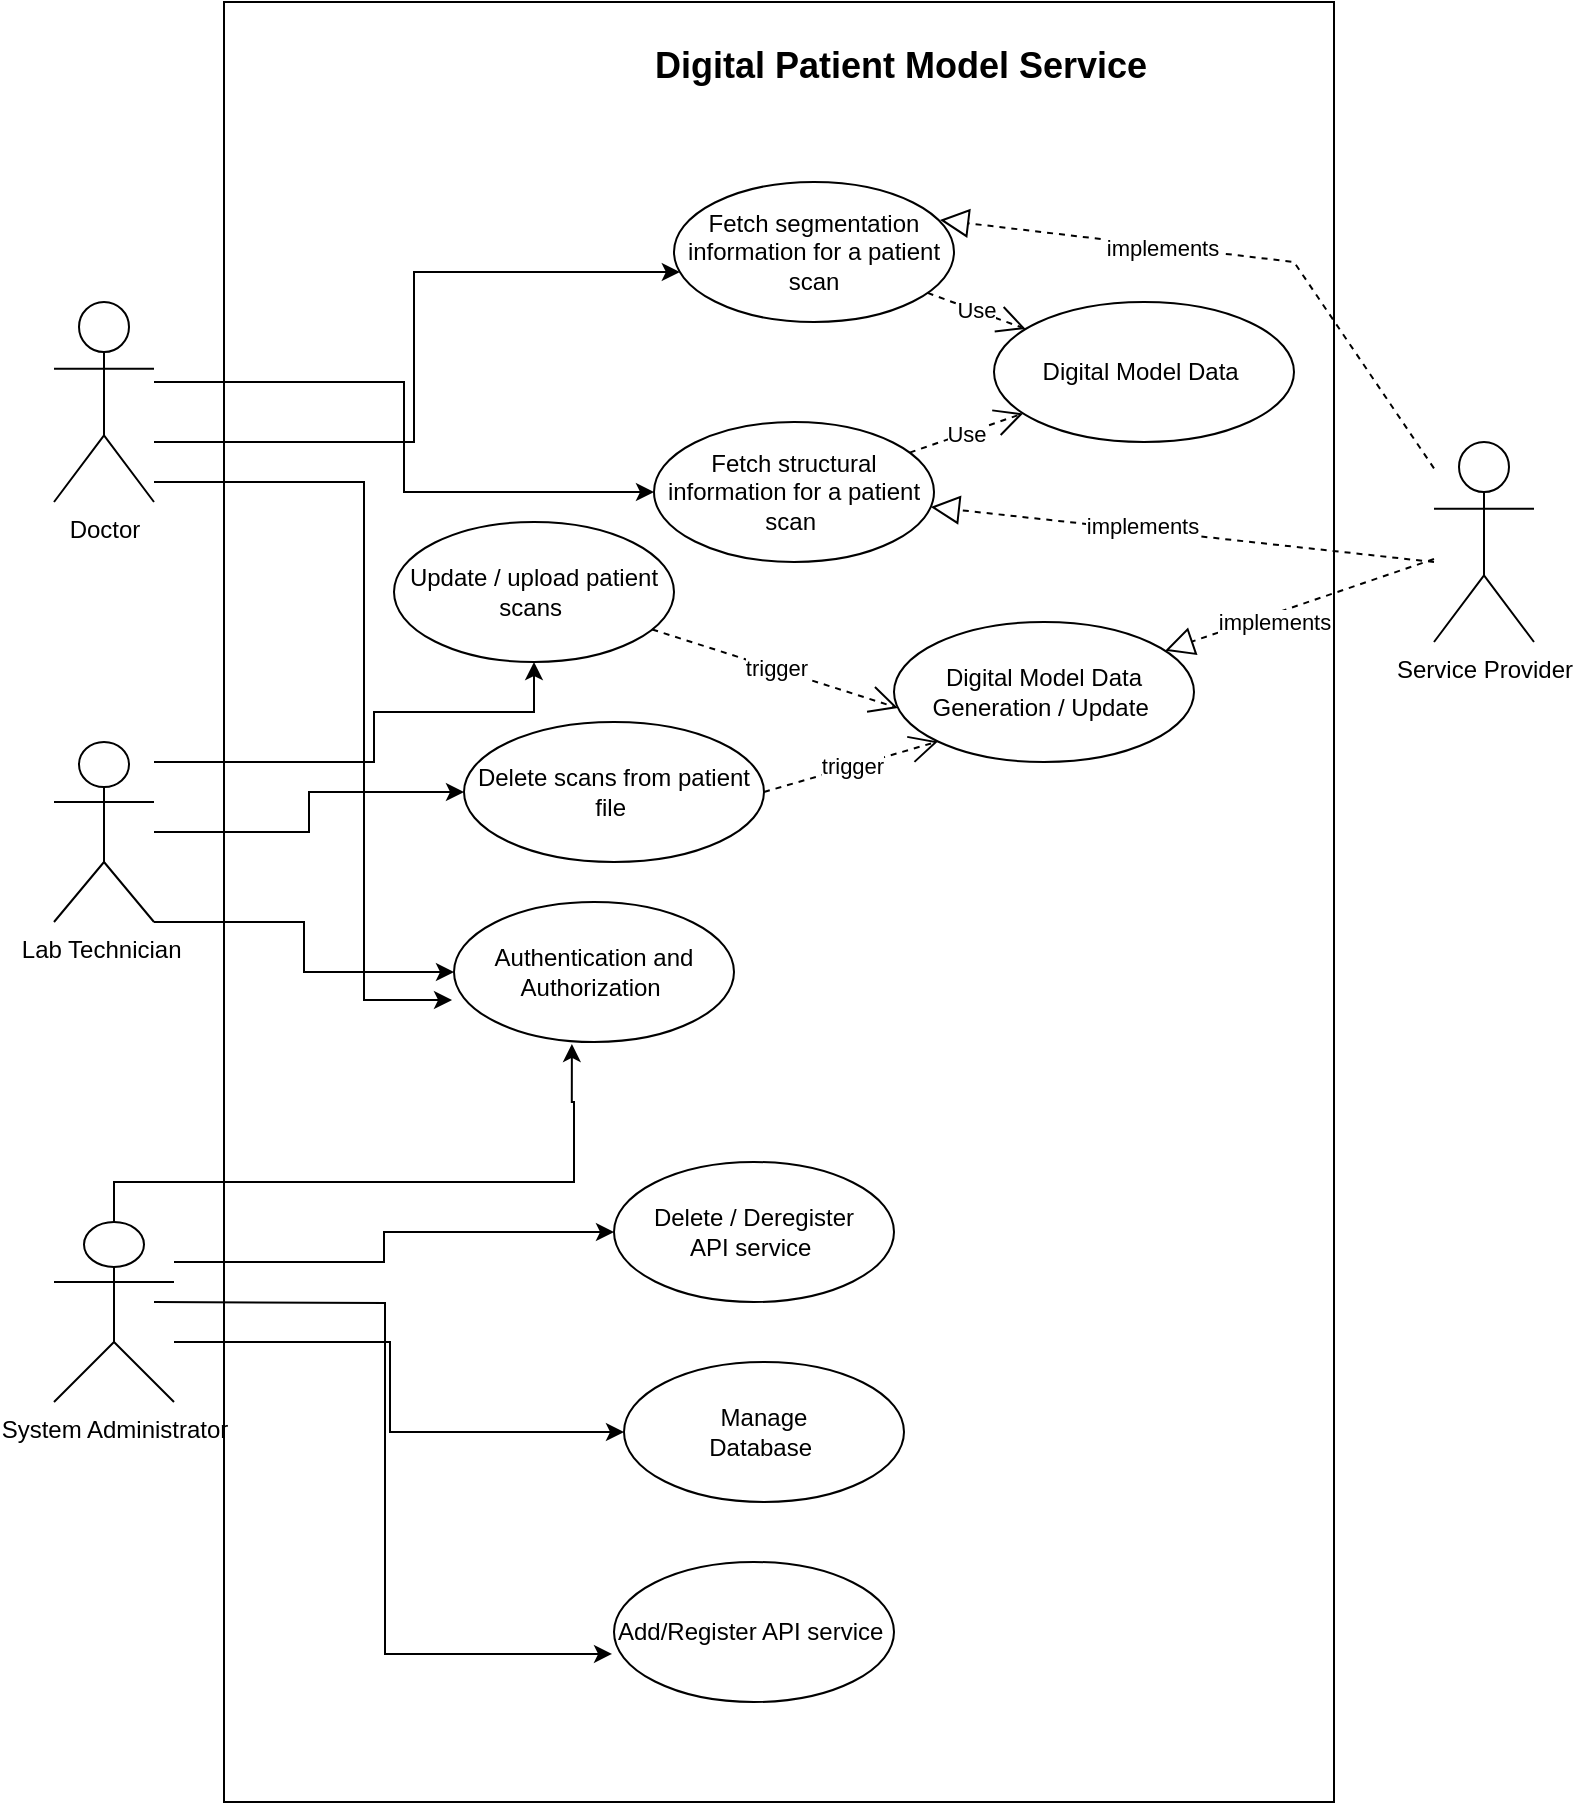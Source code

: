 <mxfile version="21.1.8" type="github">
  <diagram name="Page-1" id="073-A5HoCjjV2lGI__am">
    <mxGraphModel dx="2314" dy="1116" grid="1" gridSize="10" guides="1" tooltips="1" connect="1" arrows="1" fold="1" page="1" pageScale="1" pageWidth="850" pageHeight="1100" math="0" shadow="0">
      <root>
        <mxCell id="0" />
        <mxCell id="1" parent="0" />
        <mxCell id="Dz097fD4-B_uXPN6w9cI-42" value="" style="rounded=0;whiteSpace=wrap;html=1;" vertex="1" parent="1">
          <mxGeometry x="155" y="100" width="555" height="900" as="geometry" />
        </mxCell>
        <mxCell id="Dz097fD4-B_uXPN6w9cI-14" style="edgeStyle=orthogonalEdgeStyle;rounded=0;orthogonalLoop=1;jettySize=auto;html=1;" edge="1" parent="1" source="Dz097fD4-B_uXPN6w9cI-1" target="Dz097fD4-B_uXPN6w9cI-13">
          <mxGeometry relative="1" as="geometry">
            <mxPoint x="340" y="220" as="targetPoint" />
            <Array as="points">
              <mxPoint x="250" y="320" />
              <mxPoint x="250" y="235" />
            </Array>
          </mxGeometry>
        </mxCell>
        <mxCell id="Dz097fD4-B_uXPN6w9cI-15" style="edgeStyle=orthogonalEdgeStyle;rounded=0;orthogonalLoop=1;jettySize=auto;html=1;entryX=0;entryY=0.5;entryDx=0;entryDy=0;" edge="1" parent="1" source="Dz097fD4-B_uXPN6w9cI-1" target="Dz097fD4-B_uXPN6w9cI-12">
          <mxGeometry relative="1" as="geometry">
            <mxPoint x="320" y="350" as="targetPoint" />
            <Array as="points">
              <mxPoint x="245" y="290" />
              <mxPoint x="245" y="345" />
            </Array>
          </mxGeometry>
        </mxCell>
        <mxCell id="Dz097fD4-B_uXPN6w9cI-24" style="edgeStyle=orthogonalEdgeStyle;rounded=0;orthogonalLoop=1;jettySize=auto;html=1;entryX=-0.007;entryY=0.7;entryDx=0;entryDy=0;entryPerimeter=0;" edge="1" parent="1" source="Dz097fD4-B_uXPN6w9cI-1" target="Dz097fD4-B_uXPN6w9cI-23">
          <mxGeometry relative="1" as="geometry">
            <Array as="points">
              <mxPoint x="225" y="340" />
              <mxPoint x="225" y="599" />
            </Array>
          </mxGeometry>
        </mxCell>
        <mxCell id="Dz097fD4-B_uXPN6w9cI-1" value="Doctor" style="shape=umlActor;verticalLabelPosition=bottom;verticalAlign=top;html=1;" vertex="1" parent="1">
          <mxGeometry x="70" y="250" width="50" height="100" as="geometry" />
        </mxCell>
        <mxCell id="Dz097fD4-B_uXPN6w9cI-10" style="edgeStyle=orthogonalEdgeStyle;rounded=0;orthogonalLoop=1;jettySize=auto;html=1;" edge="1" parent="1" source="Dz097fD4-B_uXPN6w9cI-4" target="Dz097fD4-B_uXPN6w9cI-9">
          <mxGeometry relative="1" as="geometry" />
        </mxCell>
        <mxCell id="Dz097fD4-B_uXPN6w9cI-11" style="edgeStyle=orthogonalEdgeStyle;rounded=0;orthogonalLoop=1;jettySize=auto;html=1;" edge="1" parent="1" source="Dz097fD4-B_uXPN6w9cI-4" target="Dz097fD4-B_uXPN6w9cI-8">
          <mxGeometry relative="1" as="geometry">
            <Array as="points">
              <mxPoint x="230" y="480" />
              <mxPoint x="230" y="455" />
              <mxPoint x="310" y="455" />
            </Array>
          </mxGeometry>
        </mxCell>
        <mxCell id="Dz097fD4-B_uXPN6w9cI-32" style="edgeStyle=orthogonalEdgeStyle;rounded=0;orthogonalLoop=1;jettySize=auto;html=1;" edge="1" parent="1" source="Dz097fD4-B_uXPN6w9cI-4" target="Dz097fD4-B_uXPN6w9cI-23">
          <mxGeometry relative="1" as="geometry">
            <Array as="points">
              <mxPoint x="195" y="560" />
              <mxPoint x="195" y="585" />
            </Array>
          </mxGeometry>
        </mxCell>
        <mxCell id="Dz097fD4-B_uXPN6w9cI-4" value="Lab Technician&amp;nbsp;" style="shape=umlActor;verticalLabelPosition=bottom;verticalAlign=top;html=1;" vertex="1" parent="1">
          <mxGeometry x="70" y="470" width="50" height="90" as="geometry" />
        </mxCell>
        <mxCell id="Dz097fD4-B_uXPN6w9cI-20" style="edgeStyle=orthogonalEdgeStyle;rounded=0;orthogonalLoop=1;jettySize=auto;html=1;entryX=-0.007;entryY=0.657;entryDx=0;entryDy=0;entryPerimeter=0;" edge="1" parent="1" target="Dz097fD4-B_uXPN6w9cI-16">
          <mxGeometry relative="1" as="geometry">
            <mxPoint x="120" y="750" as="sourcePoint" />
          </mxGeometry>
        </mxCell>
        <mxCell id="Dz097fD4-B_uXPN6w9cI-21" style="edgeStyle=orthogonalEdgeStyle;rounded=0;orthogonalLoop=1;jettySize=auto;html=1;" edge="1" parent="1" source="Dz097fD4-B_uXPN6w9cI-7" target="Dz097fD4-B_uXPN6w9cI-19">
          <mxGeometry relative="1" as="geometry">
            <Array as="points">
              <mxPoint x="235" y="730" />
              <mxPoint x="235" y="715" />
            </Array>
          </mxGeometry>
        </mxCell>
        <mxCell id="Dz097fD4-B_uXPN6w9cI-22" style="edgeStyle=orthogonalEdgeStyle;rounded=0;orthogonalLoop=1;jettySize=auto;html=1;entryX=0;entryY=0.5;entryDx=0;entryDy=0;" edge="1" parent="1" source="Dz097fD4-B_uXPN6w9cI-7" target="Dz097fD4-B_uXPN6w9cI-18">
          <mxGeometry relative="1" as="geometry">
            <Array as="points">
              <mxPoint x="238" y="770" />
              <mxPoint x="238" y="815" />
            </Array>
          </mxGeometry>
        </mxCell>
        <mxCell id="Dz097fD4-B_uXPN6w9cI-26" style="edgeStyle=orthogonalEdgeStyle;rounded=0;orthogonalLoop=1;jettySize=auto;html=1;entryX=0.421;entryY=1.014;entryDx=0;entryDy=0;entryPerimeter=0;" edge="1" parent="1" source="Dz097fD4-B_uXPN6w9cI-7" target="Dz097fD4-B_uXPN6w9cI-23">
          <mxGeometry relative="1" as="geometry">
            <Array as="points">
              <mxPoint x="100" y="690" />
              <mxPoint x="330" y="690" />
              <mxPoint x="330" y="650" />
              <mxPoint x="329" y="650" />
            </Array>
          </mxGeometry>
        </mxCell>
        <mxCell id="Dz097fD4-B_uXPN6w9cI-7" value="System Administrator" style="shape=umlActor;verticalLabelPosition=bottom;verticalAlign=top;html=1;" vertex="1" parent="1">
          <mxGeometry x="70" y="710" width="60" height="90" as="geometry" />
        </mxCell>
        <mxCell id="Dz097fD4-B_uXPN6w9cI-8" value="Update / upload patient scans&amp;nbsp;" style="ellipse;whiteSpace=wrap;html=1;" vertex="1" parent="1">
          <mxGeometry x="240" y="360" width="140" height="70" as="geometry" />
        </mxCell>
        <mxCell id="Dz097fD4-B_uXPN6w9cI-9" value="Delete scans from patient file&amp;nbsp;" style="ellipse;whiteSpace=wrap;html=1;" vertex="1" parent="1">
          <mxGeometry x="275" y="460" width="150" height="70" as="geometry" />
        </mxCell>
        <mxCell id="Dz097fD4-B_uXPN6w9cI-12" value="Fetch structural information for a patient scan&amp;nbsp;" style="ellipse;whiteSpace=wrap;html=1;" vertex="1" parent="1">
          <mxGeometry x="370" y="310" width="140" height="70" as="geometry" />
        </mxCell>
        <mxCell id="Dz097fD4-B_uXPN6w9cI-13" value="Fetch segmentation information for a patient scan" style="ellipse;whiteSpace=wrap;html=1;" vertex="1" parent="1">
          <mxGeometry x="380" y="190" width="140" height="70" as="geometry" />
        </mxCell>
        <mxCell id="Dz097fD4-B_uXPN6w9cI-16" value="Add/Register API service&amp;nbsp;" style="ellipse;whiteSpace=wrap;html=1;" vertex="1" parent="1">
          <mxGeometry x="350" y="880" width="140" height="70" as="geometry" />
        </mxCell>
        <mxCell id="Dz097fD4-B_uXPN6w9cI-18" value="Manage &lt;br&gt;Database&amp;nbsp;" style="ellipse;whiteSpace=wrap;html=1;" vertex="1" parent="1">
          <mxGeometry x="355" y="780" width="140" height="70" as="geometry" />
        </mxCell>
        <mxCell id="Dz097fD4-B_uXPN6w9cI-19" value="Delete / Deregister &lt;br&gt;API service&amp;nbsp;" style="ellipse;whiteSpace=wrap;html=1;" vertex="1" parent="1">
          <mxGeometry x="350" y="680" width="140" height="70" as="geometry" />
        </mxCell>
        <mxCell id="Dz097fD4-B_uXPN6w9cI-23" value="Authentication and Authorization&amp;nbsp;" style="ellipse;whiteSpace=wrap;html=1;" vertex="1" parent="1">
          <mxGeometry x="270" y="550" width="140" height="70" as="geometry" />
        </mxCell>
        <mxCell id="Dz097fD4-B_uXPN6w9cI-28" value="Digital Model Data&amp;nbsp;" style="ellipse;whiteSpace=wrap;html=1;" vertex="1" parent="1">
          <mxGeometry x="540" y="250" width="150" height="70" as="geometry" />
        </mxCell>
        <mxCell id="Dz097fD4-B_uXPN6w9cI-30" value="Use" style="endArrow=open;endSize=12;dashed=1;html=1;rounded=0;" edge="1" parent="1" source="Dz097fD4-B_uXPN6w9cI-13" target="Dz097fD4-B_uXPN6w9cI-28">
          <mxGeometry width="160" relative="1" as="geometry">
            <mxPoint x="340" y="540" as="sourcePoint" />
            <mxPoint x="500" y="540" as="targetPoint" />
          </mxGeometry>
        </mxCell>
        <mxCell id="Dz097fD4-B_uXPN6w9cI-31" value="Use" style="endArrow=open;endSize=12;dashed=1;html=1;rounded=0;" edge="1" parent="1" source="Dz097fD4-B_uXPN6w9cI-12" target="Dz097fD4-B_uXPN6w9cI-28">
          <mxGeometry width="160" relative="1" as="geometry">
            <mxPoint x="340" y="540" as="sourcePoint" />
            <mxPoint x="500" y="540" as="targetPoint" />
          </mxGeometry>
        </mxCell>
        <mxCell id="Dz097fD4-B_uXPN6w9cI-34" value="trigger" style="endArrow=open;endSize=12;dashed=1;html=1;rounded=0;entryX=0.013;entryY=0.614;entryDx=0;entryDy=0;entryPerimeter=0;" edge="1" parent="1" source="Dz097fD4-B_uXPN6w9cI-8" target="Dz097fD4-B_uXPN6w9cI-35">
          <mxGeometry width="160" relative="1" as="geometry">
            <mxPoint x="340" y="540" as="sourcePoint" />
            <mxPoint x="510" y="530" as="targetPoint" />
            <Array as="points" />
          </mxGeometry>
        </mxCell>
        <mxCell id="Dz097fD4-B_uXPN6w9cI-35" value="Digital Model Data&lt;br&gt;Generation / Update&amp;nbsp;" style="ellipse;whiteSpace=wrap;html=1;" vertex="1" parent="1">
          <mxGeometry x="490" y="410" width="150" height="70" as="geometry" />
        </mxCell>
        <mxCell id="Dz097fD4-B_uXPN6w9cI-36" value="trigger" style="endArrow=open;endSize=12;dashed=1;html=1;rounded=0;entryX=0;entryY=1;entryDx=0;entryDy=0;exitX=1;exitY=0.5;exitDx=0;exitDy=0;" edge="1" parent="1" source="Dz097fD4-B_uXPN6w9cI-9" target="Dz097fD4-B_uXPN6w9cI-35">
          <mxGeometry width="160" relative="1" as="geometry">
            <mxPoint x="379" y="424" as="sourcePoint" />
            <mxPoint x="562" y="483" as="targetPoint" />
            <Array as="points" />
          </mxGeometry>
        </mxCell>
        <mxCell id="Dz097fD4-B_uXPN6w9cI-43" value="&lt;font style=&quot;font-size: 18px;&quot;&gt;Digital Patient Model Service&lt;/font&gt;" style="text;strokeColor=none;fillColor=none;html=1;fontSize=24;fontStyle=1;verticalAlign=middle;align=center;" vertex="1" parent="1">
          <mxGeometry x="325" y="110" width="335" height="40" as="geometry" />
        </mxCell>
        <mxCell id="Dz097fD4-B_uXPN6w9cI-45" value="Service Provider" style="shape=umlActor;verticalLabelPosition=bottom;verticalAlign=top;html=1;" vertex="1" parent="1">
          <mxGeometry x="760" y="320" width="50" height="100" as="geometry" />
        </mxCell>
        <mxCell id="Dz097fD4-B_uXPN6w9cI-48" value="" style="endArrow=block;dashed=1;endFill=0;endSize=12;html=1;rounded=0;" edge="1" parent="1" source="Dz097fD4-B_uXPN6w9cI-45" target="Dz097fD4-B_uXPN6w9cI-35">
          <mxGeometry width="160" relative="1" as="geometry">
            <mxPoint x="340" y="530" as="sourcePoint" />
            <mxPoint x="500" y="530" as="targetPoint" />
          </mxGeometry>
        </mxCell>
        <mxCell id="Dz097fD4-B_uXPN6w9cI-53" value="implements" style="edgeLabel;html=1;align=center;verticalAlign=middle;resizable=0;points=[];" vertex="1" connectable="0" parent="Dz097fD4-B_uXPN6w9cI-48">
          <mxGeometry x="0.209" y="4" relative="1" as="geometry">
            <mxPoint as="offset" />
          </mxGeometry>
        </mxCell>
        <mxCell id="Dz097fD4-B_uXPN6w9cI-49" value="" style="endArrow=block;dashed=1;endFill=0;endSize=12;html=1;rounded=0;entryX=0.95;entryY=0.271;entryDx=0;entryDy=0;entryPerimeter=0;" edge="1" parent="1" source="Dz097fD4-B_uXPN6w9cI-45" target="Dz097fD4-B_uXPN6w9cI-13">
          <mxGeometry width="160" relative="1" as="geometry">
            <mxPoint x="782" y="443" as="sourcePoint" />
            <mxPoint x="670" y="430" as="targetPoint" />
            <Array as="points">
              <mxPoint x="690" y="230" />
            </Array>
          </mxGeometry>
        </mxCell>
        <mxCell id="Dz097fD4-B_uXPN6w9cI-51" value="implements" style="edgeLabel;html=1;align=center;verticalAlign=middle;resizable=0;points=[];" vertex="1" connectable="0" parent="Dz097fD4-B_uXPN6w9cI-49">
          <mxGeometry x="0.261" y="1" relative="1" as="geometry">
            <mxPoint as="offset" />
          </mxGeometry>
        </mxCell>
        <mxCell id="Dz097fD4-B_uXPN6w9cI-50" value="" style="endArrow=block;dashed=1;endFill=0;endSize=12;html=1;rounded=0;" edge="1" parent="1" target="Dz097fD4-B_uXPN6w9cI-12">
          <mxGeometry width="160" relative="1" as="geometry">
            <mxPoint x="760" y="380" as="sourcePoint" />
            <mxPoint x="460" y="270" as="targetPoint" />
          </mxGeometry>
        </mxCell>
        <mxCell id="Dz097fD4-B_uXPN6w9cI-52" value="implements" style="edgeLabel;html=1;align=center;verticalAlign=middle;resizable=0;points=[];" vertex="1" connectable="0" parent="1">
          <mxGeometry x="620.001" y="284.997" as="geometry">
            <mxPoint x="-6" y="77" as="offset" />
          </mxGeometry>
        </mxCell>
      </root>
    </mxGraphModel>
  </diagram>
</mxfile>
